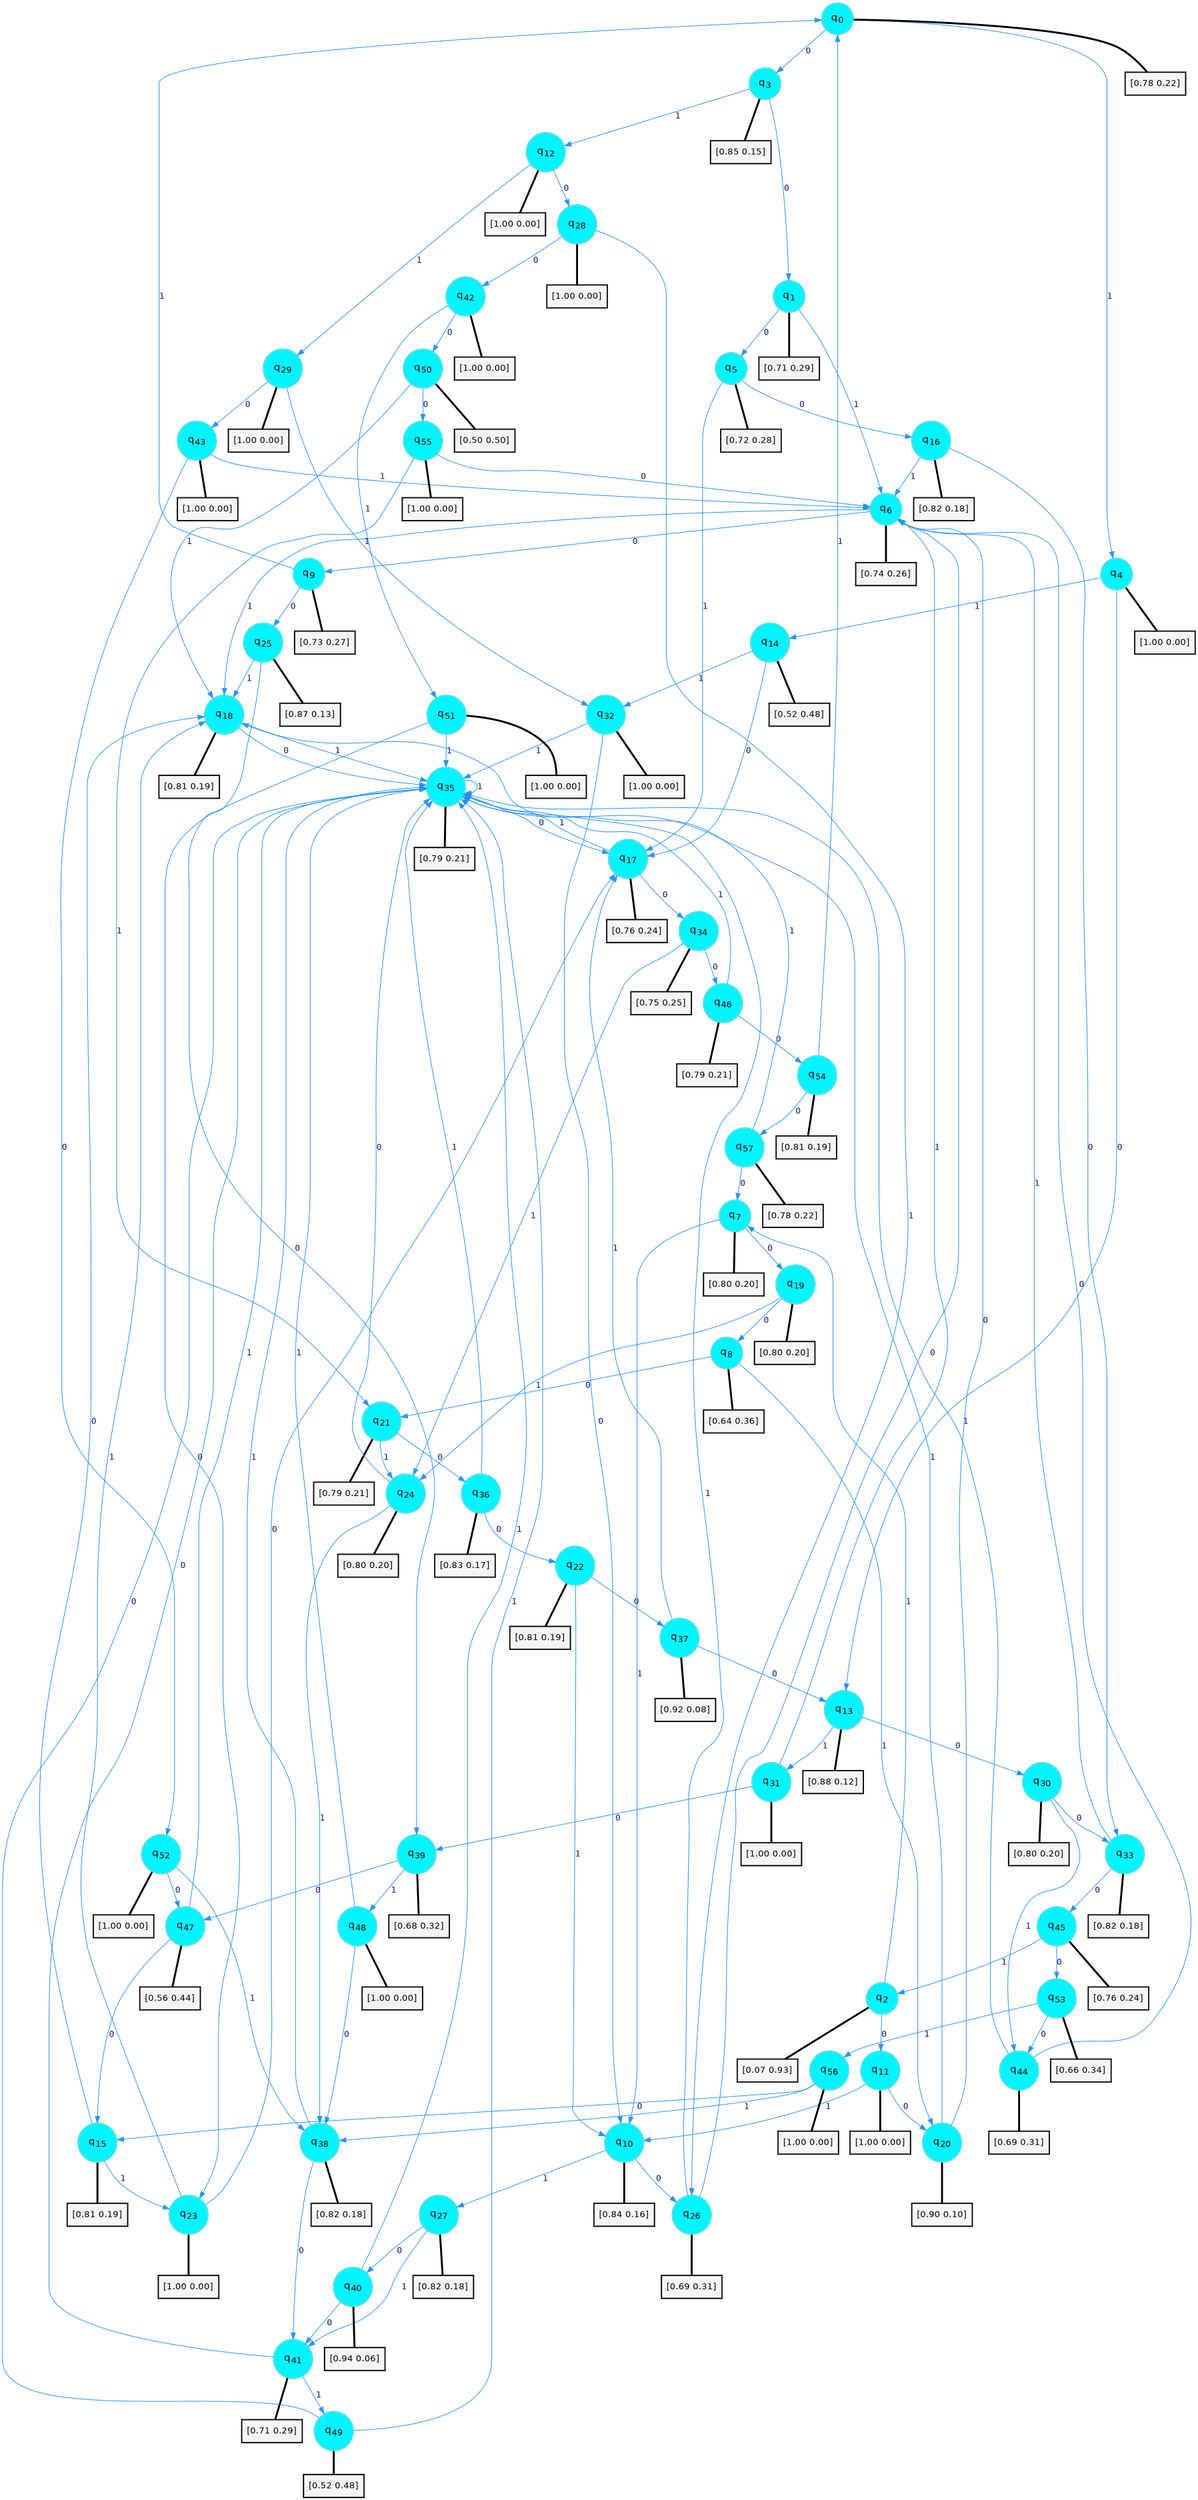 digraph G {
graph [
bgcolor=transparent, dpi=300, rankdir=TD, size="40,25"];
node [
color=gray, fillcolor=turquoise1, fontcolor=black, fontname=Helvetica, fontsize=16, fontweight=bold, shape=circle, style=filled];
edge [
arrowsize=1, color=dodgerblue1, fontcolor=midnightblue, fontname=courier, fontweight=bold, penwidth=1, style=solid, weight=20];
0[label=<q<SUB>0</SUB>>];
1[label=<q<SUB>1</SUB>>];
2[label=<q<SUB>2</SUB>>];
3[label=<q<SUB>3</SUB>>];
4[label=<q<SUB>4</SUB>>];
5[label=<q<SUB>5</SUB>>];
6[label=<q<SUB>6</SUB>>];
7[label=<q<SUB>7</SUB>>];
8[label=<q<SUB>8</SUB>>];
9[label=<q<SUB>9</SUB>>];
10[label=<q<SUB>10</SUB>>];
11[label=<q<SUB>11</SUB>>];
12[label=<q<SUB>12</SUB>>];
13[label=<q<SUB>13</SUB>>];
14[label=<q<SUB>14</SUB>>];
15[label=<q<SUB>15</SUB>>];
16[label=<q<SUB>16</SUB>>];
17[label=<q<SUB>17</SUB>>];
18[label=<q<SUB>18</SUB>>];
19[label=<q<SUB>19</SUB>>];
20[label=<q<SUB>20</SUB>>];
21[label=<q<SUB>21</SUB>>];
22[label=<q<SUB>22</SUB>>];
23[label=<q<SUB>23</SUB>>];
24[label=<q<SUB>24</SUB>>];
25[label=<q<SUB>25</SUB>>];
26[label=<q<SUB>26</SUB>>];
27[label=<q<SUB>27</SUB>>];
28[label=<q<SUB>28</SUB>>];
29[label=<q<SUB>29</SUB>>];
30[label=<q<SUB>30</SUB>>];
31[label=<q<SUB>31</SUB>>];
32[label=<q<SUB>32</SUB>>];
33[label=<q<SUB>33</SUB>>];
34[label=<q<SUB>34</SUB>>];
35[label=<q<SUB>35</SUB>>];
36[label=<q<SUB>36</SUB>>];
37[label=<q<SUB>37</SUB>>];
38[label=<q<SUB>38</SUB>>];
39[label=<q<SUB>39</SUB>>];
40[label=<q<SUB>40</SUB>>];
41[label=<q<SUB>41</SUB>>];
42[label=<q<SUB>42</SUB>>];
43[label=<q<SUB>43</SUB>>];
44[label=<q<SUB>44</SUB>>];
45[label=<q<SUB>45</SUB>>];
46[label=<q<SUB>46</SUB>>];
47[label=<q<SUB>47</SUB>>];
48[label=<q<SUB>48</SUB>>];
49[label=<q<SUB>49</SUB>>];
50[label=<q<SUB>50</SUB>>];
51[label=<q<SUB>51</SUB>>];
52[label=<q<SUB>52</SUB>>];
53[label=<q<SUB>53</SUB>>];
54[label=<q<SUB>54</SUB>>];
55[label=<q<SUB>55</SUB>>];
56[label=<q<SUB>56</SUB>>];
57[label=<q<SUB>57</SUB>>];
58[label="[0.78 0.22]", shape=box,fontcolor=black, fontname=Helvetica, fontsize=14, penwidth=2, fillcolor=whitesmoke,color=black];
59[label="[0.71 0.29]", shape=box,fontcolor=black, fontname=Helvetica, fontsize=14, penwidth=2, fillcolor=whitesmoke,color=black];
60[label="[0.07 0.93]", shape=box,fontcolor=black, fontname=Helvetica, fontsize=14, penwidth=2, fillcolor=whitesmoke,color=black];
61[label="[0.85 0.15]", shape=box,fontcolor=black, fontname=Helvetica, fontsize=14, penwidth=2, fillcolor=whitesmoke,color=black];
62[label="[1.00 0.00]", shape=box,fontcolor=black, fontname=Helvetica, fontsize=14, penwidth=2, fillcolor=whitesmoke,color=black];
63[label="[0.72 0.28]", shape=box,fontcolor=black, fontname=Helvetica, fontsize=14, penwidth=2, fillcolor=whitesmoke,color=black];
64[label="[0.74 0.26]", shape=box,fontcolor=black, fontname=Helvetica, fontsize=14, penwidth=2, fillcolor=whitesmoke,color=black];
65[label="[0.80 0.20]", shape=box,fontcolor=black, fontname=Helvetica, fontsize=14, penwidth=2, fillcolor=whitesmoke,color=black];
66[label="[0.64 0.36]", shape=box,fontcolor=black, fontname=Helvetica, fontsize=14, penwidth=2, fillcolor=whitesmoke,color=black];
67[label="[0.73 0.27]", shape=box,fontcolor=black, fontname=Helvetica, fontsize=14, penwidth=2, fillcolor=whitesmoke,color=black];
68[label="[0.84 0.16]", shape=box,fontcolor=black, fontname=Helvetica, fontsize=14, penwidth=2, fillcolor=whitesmoke,color=black];
69[label="[1.00 0.00]", shape=box,fontcolor=black, fontname=Helvetica, fontsize=14, penwidth=2, fillcolor=whitesmoke,color=black];
70[label="[1.00 0.00]", shape=box,fontcolor=black, fontname=Helvetica, fontsize=14, penwidth=2, fillcolor=whitesmoke,color=black];
71[label="[0.88 0.12]", shape=box,fontcolor=black, fontname=Helvetica, fontsize=14, penwidth=2, fillcolor=whitesmoke,color=black];
72[label="[0.52 0.48]", shape=box,fontcolor=black, fontname=Helvetica, fontsize=14, penwidth=2, fillcolor=whitesmoke,color=black];
73[label="[0.81 0.19]", shape=box,fontcolor=black, fontname=Helvetica, fontsize=14, penwidth=2, fillcolor=whitesmoke,color=black];
74[label="[0.82 0.18]", shape=box,fontcolor=black, fontname=Helvetica, fontsize=14, penwidth=2, fillcolor=whitesmoke,color=black];
75[label="[0.76 0.24]", shape=box,fontcolor=black, fontname=Helvetica, fontsize=14, penwidth=2, fillcolor=whitesmoke,color=black];
76[label="[0.81 0.19]", shape=box,fontcolor=black, fontname=Helvetica, fontsize=14, penwidth=2, fillcolor=whitesmoke,color=black];
77[label="[0.80 0.20]", shape=box,fontcolor=black, fontname=Helvetica, fontsize=14, penwidth=2, fillcolor=whitesmoke,color=black];
78[label="[0.90 0.10]", shape=box,fontcolor=black, fontname=Helvetica, fontsize=14, penwidth=2, fillcolor=whitesmoke,color=black];
79[label="[0.79 0.21]", shape=box,fontcolor=black, fontname=Helvetica, fontsize=14, penwidth=2, fillcolor=whitesmoke,color=black];
80[label="[0.81 0.19]", shape=box,fontcolor=black, fontname=Helvetica, fontsize=14, penwidth=2, fillcolor=whitesmoke,color=black];
81[label="[1.00 0.00]", shape=box,fontcolor=black, fontname=Helvetica, fontsize=14, penwidth=2, fillcolor=whitesmoke,color=black];
82[label="[0.80 0.20]", shape=box,fontcolor=black, fontname=Helvetica, fontsize=14, penwidth=2, fillcolor=whitesmoke,color=black];
83[label="[0.87 0.13]", shape=box,fontcolor=black, fontname=Helvetica, fontsize=14, penwidth=2, fillcolor=whitesmoke,color=black];
84[label="[0.69 0.31]", shape=box,fontcolor=black, fontname=Helvetica, fontsize=14, penwidth=2, fillcolor=whitesmoke,color=black];
85[label="[0.82 0.18]", shape=box,fontcolor=black, fontname=Helvetica, fontsize=14, penwidth=2, fillcolor=whitesmoke,color=black];
86[label="[1.00 0.00]", shape=box,fontcolor=black, fontname=Helvetica, fontsize=14, penwidth=2, fillcolor=whitesmoke,color=black];
87[label="[1.00 0.00]", shape=box,fontcolor=black, fontname=Helvetica, fontsize=14, penwidth=2, fillcolor=whitesmoke,color=black];
88[label="[0.80 0.20]", shape=box,fontcolor=black, fontname=Helvetica, fontsize=14, penwidth=2, fillcolor=whitesmoke,color=black];
89[label="[1.00 0.00]", shape=box,fontcolor=black, fontname=Helvetica, fontsize=14, penwidth=2, fillcolor=whitesmoke,color=black];
90[label="[1.00 0.00]", shape=box,fontcolor=black, fontname=Helvetica, fontsize=14, penwidth=2, fillcolor=whitesmoke,color=black];
91[label="[0.82 0.18]", shape=box,fontcolor=black, fontname=Helvetica, fontsize=14, penwidth=2, fillcolor=whitesmoke,color=black];
92[label="[0.75 0.25]", shape=box,fontcolor=black, fontname=Helvetica, fontsize=14, penwidth=2, fillcolor=whitesmoke,color=black];
93[label="[0.79 0.21]", shape=box,fontcolor=black, fontname=Helvetica, fontsize=14, penwidth=2, fillcolor=whitesmoke,color=black];
94[label="[0.83 0.17]", shape=box,fontcolor=black, fontname=Helvetica, fontsize=14, penwidth=2, fillcolor=whitesmoke,color=black];
95[label="[0.92 0.08]", shape=box,fontcolor=black, fontname=Helvetica, fontsize=14, penwidth=2, fillcolor=whitesmoke,color=black];
96[label="[0.82 0.18]", shape=box,fontcolor=black, fontname=Helvetica, fontsize=14, penwidth=2, fillcolor=whitesmoke,color=black];
97[label="[0.68 0.32]", shape=box,fontcolor=black, fontname=Helvetica, fontsize=14, penwidth=2, fillcolor=whitesmoke,color=black];
98[label="[0.94 0.06]", shape=box,fontcolor=black, fontname=Helvetica, fontsize=14, penwidth=2, fillcolor=whitesmoke,color=black];
99[label="[0.71 0.29]", shape=box,fontcolor=black, fontname=Helvetica, fontsize=14, penwidth=2, fillcolor=whitesmoke,color=black];
100[label="[1.00 0.00]", shape=box,fontcolor=black, fontname=Helvetica, fontsize=14, penwidth=2, fillcolor=whitesmoke,color=black];
101[label="[1.00 0.00]", shape=box,fontcolor=black, fontname=Helvetica, fontsize=14, penwidth=2, fillcolor=whitesmoke,color=black];
102[label="[0.69 0.31]", shape=box,fontcolor=black, fontname=Helvetica, fontsize=14, penwidth=2, fillcolor=whitesmoke,color=black];
103[label="[0.76 0.24]", shape=box,fontcolor=black, fontname=Helvetica, fontsize=14, penwidth=2, fillcolor=whitesmoke,color=black];
104[label="[0.79 0.21]", shape=box,fontcolor=black, fontname=Helvetica, fontsize=14, penwidth=2, fillcolor=whitesmoke,color=black];
105[label="[0.56 0.44]", shape=box,fontcolor=black, fontname=Helvetica, fontsize=14, penwidth=2, fillcolor=whitesmoke,color=black];
106[label="[1.00 0.00]", shape=box,fontcolor=black, fontname=Helvetica, fontsize=14, penwidth=2, fillcolor=whitesmoke,color=black];
107[label="[0.52 0.48]", shape=box,fontcolor=black, fontname=Helvetica, fontsize=14, penwidth=2, fillcolor=whitesmoke,color=black];
108[label="[0.50 0.50]", shape=box,fontcolor=black, fontname=Helvetica, fontsize=14, penwidth=2, fillcolor=whitesmoke,color=black];
109[label="[1.00 0.00]", shape=box,fontcolor=black, fontname=Helvetica, fontsize=14, penwidth=2, fillcolor=whitesmoke,color=black];
110[label="[1.00 0.00]", shape=box,fontcolor=black, fontname=Helvetica, fontsize=14, penwidth=2, fillcolor=whitesmoke,color=black];
111[label="[0.66 0.34]", shape=box,fontcolor=black, fontname=Helvetica, fontsize=14, penwidth=2, fillcolor=whitesmoke,color=black];
112[label="[0.81 0.19]", shape=box,fontcolor=black, fontname=Helvetica, fontsize=14, penwidth=2, fillcolor=whitesmoke,color=black];
113[label="[1.00 0.00]", shape=box,fontcolor=black, fontname=Helvetica, fontsize=14, penwidth=2, fillcolor=whitesmoke,color=black];
114[label="[1.00 0.00]", shape=box,fontcolor=black, fontname=Helvetica, fontsize=14, penwidth=2, fillcolor=whitesmoke,color=black];
115[label="[0.78 0.22]", shape=box,fontcolor=black, fontname=Helvetica, fontsize=14, penwidth=2, fillcolor=whitesmoke,color=black];
0->3 [label=0];
0->4 [label=1];
0->58 [arrowhead=none, penwidth=3,color=black];
1->5 [label=0];
1->6 [label=1];
1->59 [arrowhead=none, penwidth=3,color=black];
2->11 [label=0];
2->7 [label=1];
2->60 [arrowhead=none, penwidth=3,color=black];
3->1 [label=0];
3->12 [label=1];
3->61 [arrowhead=none, penwidth=3,color=black];
4->13 [label=0];
4->14 [label=1];
4->62 [arrowhead=none, penwidth=3,color=black];
5->16 [label=0];
5->17 [label=1];
5->63 [arrowhead=none, penwidth=3,color=black];
6->9 [label=0];
6->18 [label=1];
6->64 [arrowhead=none, penwidth=3,color=black];
7->19 [label=0];
7->10 [label=1];
7->65 [arrowhead=none, penwidth=3,color=black];
8->21 [label=0];
8->20 [label=1];
8->66 [arrowhead=none, penwidth=3,color=black];
9->25 [label=0];
9->0 [label=1];
9->67 [arrowhead=none, penwidth=3,color=black];
10->26 [label=0];
10->27 [label=1];
10->68 [arrowhead=none, penwidth=3,color=black];
11->20 [label=0];
11->10 [label=1];
11->69 [arrowhead=none, penwidth=3,color=black];
12->28 [label=0];
12->29 [label=1];
12->70 [arrowhead=none, penwidth=3,color=black];
13->30 [label=0];
13->31 [label=1];
13->71 [arrowhead=none, penwidth=3,color=black];
14->17 [label=0];
14->32 [label=1];
14->72 [arrowhead=none, penwidth=3,color=black];
15->18 [label=0];
15->23 [label=1];
15->73 [arrowhead=none, penwidth=3,color=black];
16->33 [label=0];
16->6 [label=1];
16->74 [arrowhead=none, penwidth=3,color=black];
17->34 [label=0];
17->35 [label=1];
17->75 [arrowhead=none, penwidth=3,color=black];
18->35 [label=0];
18->35 [label=1];
18->76 [arrowhead=none, penwidth=3,color=black];
19->8 [label=0];
19->24 [label=1];
19->77 [arrowhead=none, penwidth=3,color=black];
20->6 [label=0];
20->35 [label=1];
20->78 [arrowhead=none, penwidth=3,color=black];
21->36 [label=0];
21->24 [label=1];
21->79 [arrowhead=none, penwidth=3,color=black];
22->37 [label=0];
22->10 [label=1];
22->80 [arrowhead=none, penwidth=3,color=black];
23->17 [label=0];
23->18 [label=1];
23->81 [arrowhead=none, penwidth=3,color=black];
24->35 [label=0];
24->38 [label=1];
24->82 [arrowhead=none, penwidth=3,color=black];
25->39 [label=0];
25->18 [label=1];
25->83 [arrowhead=none, penwidth=3,color=black];
26->6 [label=0];
26->35 [label=1];
26->84 [arrowhead=none, penwidth=3,color=black];
27->40 [label=0];
27->41 [label=1];
27->85 [arrowhead=none, penwidth=3,color=black];
28->42 [label=0];
28->26 [label=1];
28->86 [arrowhead=none, penwidth=3,color=black];
29->43 [label=0];
29->32 [label=1];
29->87 [arrowhead=none, penwidth=3,color=black];
30->33 [label=0];
30->44 [label=1];
30->88 [arrowhead=none, penwidth=3,color=black];
31->39 [label=0];
31->6 [label=1];
31->89 [arrowhead=none, penwidth=3,color=black];
32->10 [label=0];
32->35 [label=1];
32->90 [arrowhead=none, penwidth=3,color=black];
33->45 [label=0];
33->6 [label=1];
33->91 [arrowhead=none, penwidth=3,color=black];
34->46 [label=0];
34->24 [label=1];
34->92 [arrowhead=none, penwidth=3,color=black];
35->17 [label=0];
35->35 [label=1];
35->93 [arrowhead=none, penwidth=3,color=black];
36->22 [label=0];
36->35 [label=1];
36->94 [arrowhead=none, penwidth=3,color=black];
37->13 [label=0];
37->17 [label=1];
37->95 [arrowhead=none, penwidth=3,color=black];
38->41 [label=0];
38->35 [label=1];
38->96 [arrowhead=none, penwidth=3,color=black];
39->47 [label=0];
39->48 [label=1];
39->97 [arrowhead=none, penwidth=3,color=black];
40->41 [label=0];
40->35 [label=1];
40->98 [arrowhead=none, penwidth=3,color=black];
41->35 [label=0];
41->49 [label=1];
41->99 [arrowhead=none, penwidth=3,color=black];
42->50 [label=0];
42->51 [label=1];
42->100 [arrowhead=none, penwidth=3,color=black];
43->52 [label=0];
43->6 [label=1];
43->101 [arrowhead=none, penwidth=3,color=black];
44->6 [label=0];
44->35 [label=1];
44->102 [arrowhead=none, penwidth=3,color=black];
45->53 [label=0];
45->2 [label=1];
45->103 [arrowhead=none, penwidth=3,color=black];
46->54 [label=0];
46->35 [label=1];
46->104 [arrowhead=none, penwidth=3,color=black];
47->15 [label=0];
47->35 [label=1];
47->105 [arrowhead=none, penwidth=3,color=black];
48->38 [label=0];
48->35 [label=1];
48->106 [arrowhead=none, penwidth=3,color=black];
49->35 [label=0];
49->35 [label=1];
49->107 [arrowhead=none, penwidth=3,color=black];
50->55 [label=0];
50->18 [label=1];
50->108 [arrowhead=none, penwidth=3,color=black];
51->23 [label=0];
51->35 [label=1];
51->109 [arrowhead=none, penwidth=3,color=black];
52->47 [label=0];
52->38 [label=1];
52->110 [arrowhead=none, penwidth=3,color=black];
53->44 [label=0];
53->56 [label=1];
53->111 [arrowhead=none, penwidth=3,color=black];
54->57 [label=0];
54->0 [label=1];
54->112 [arrowhead=none, penwidth=3,color=black];
55->6 [label=0];
55->21 [label=1];
55->113 [arrowhead=none, penwidth=3,color=black];
56->15 [label=0];
56->38 [label=1];
56->114 [arrowhead=none, penwidth=3,color=black];
57->7 [label=0];
57->18 [label=1];
57->115 [arrowhead=none, penwidth=3,color=black];
}
